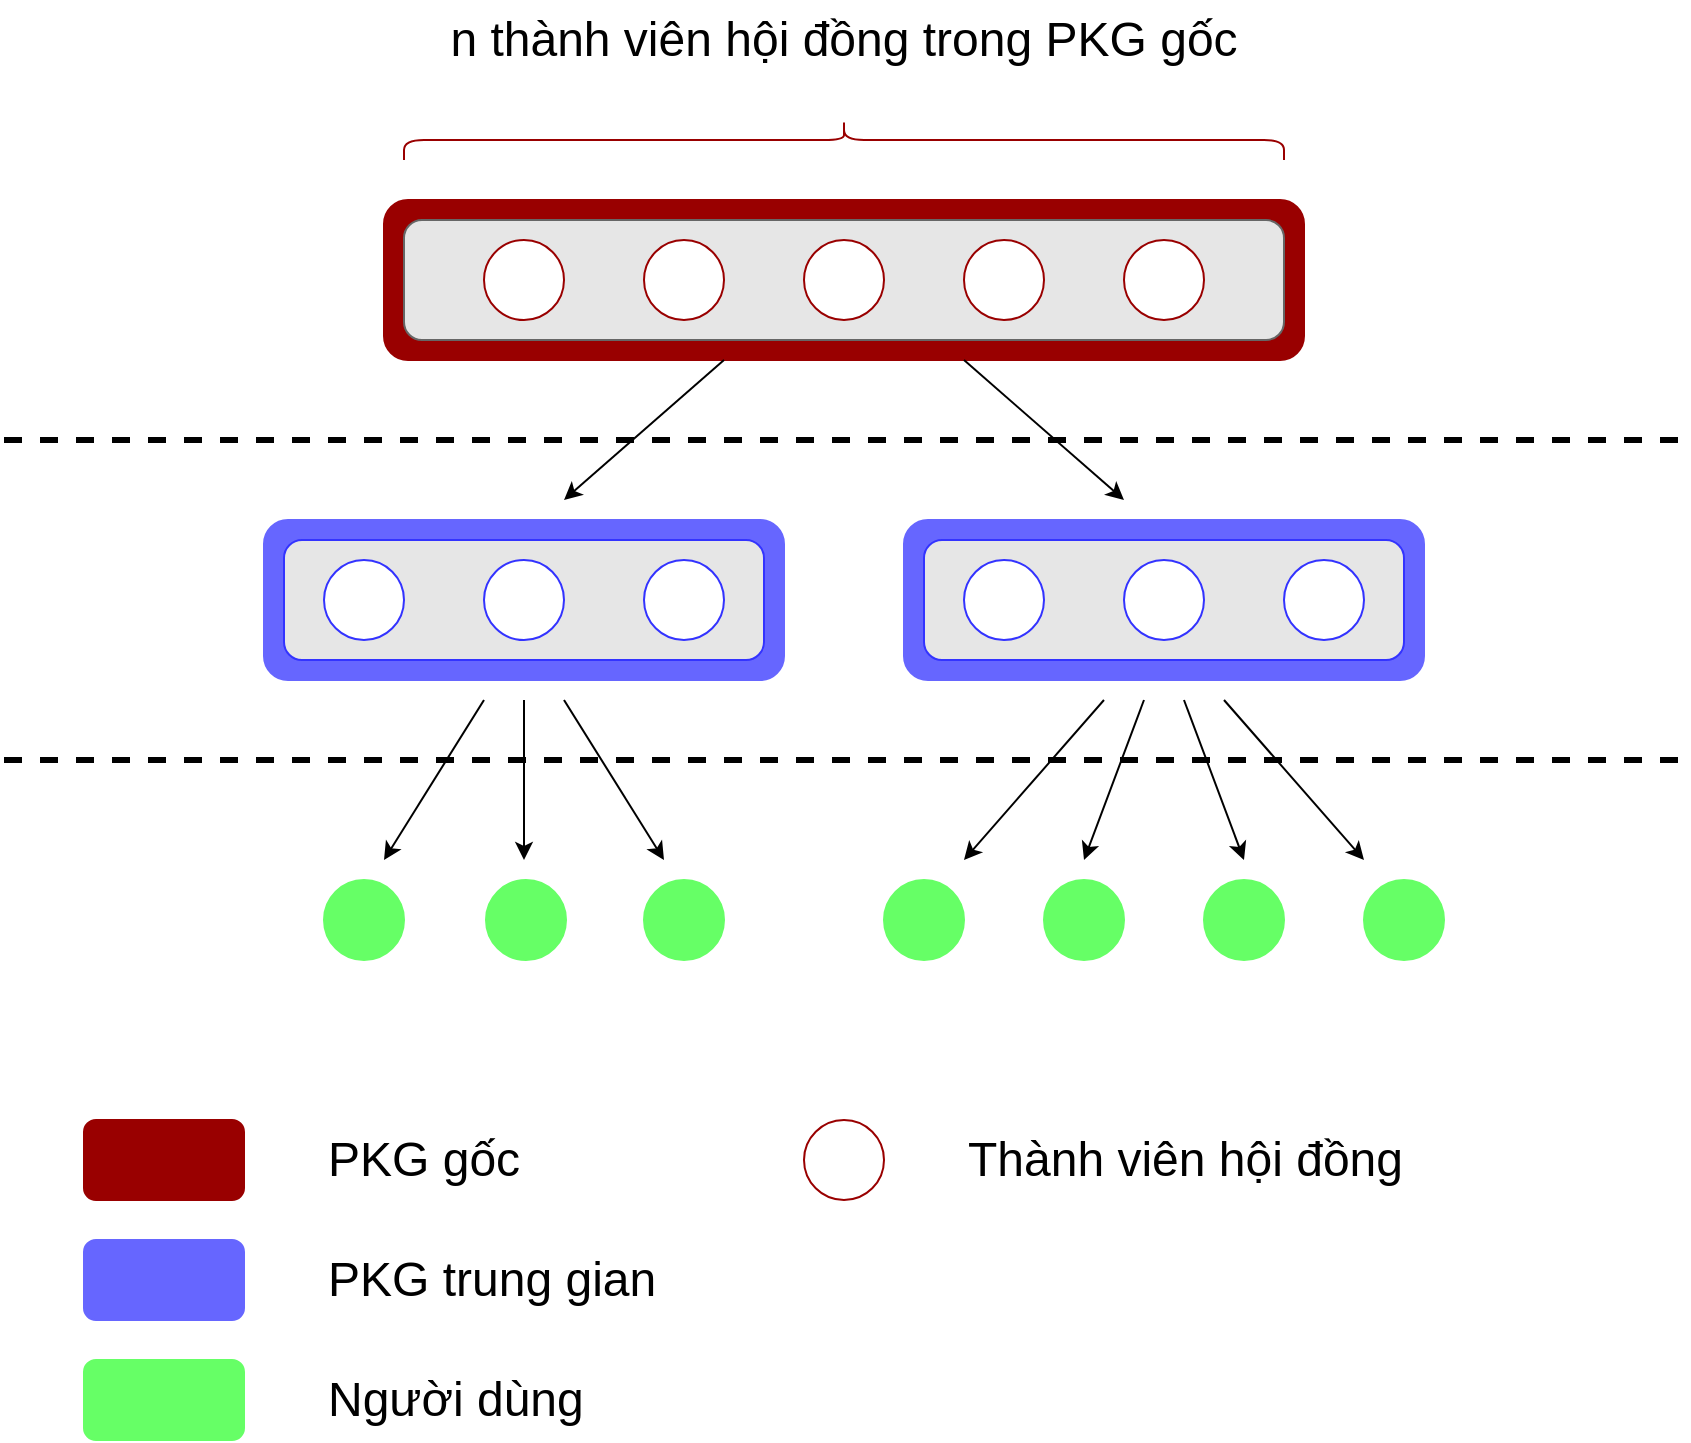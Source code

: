 <mxfile version="10.7.0"><diagram id="vFiF8j0RMszXJs4A3Tne" name="Page-1"><mxGraphModel dx="2248" dy="1881" grid="1" gridSize="10" guides="1" tooltips="1" connect="1" arrows="1" fold="1" page="1" pageScale="1" pageWidth="850" pageHeight="1100" math="0" shadow="0"><root><mxCell id="0"/><mxCell id="1" parent="0"/><mxCell id="126mmX4phOwm4yGbbH86-18" value="" style="rounded=1;whiteSpace=wrap;html=1;fillColor=#990000;strokeColor=#990000;fontColor=#333333;" parent="1" vertex="1"><mxGeometry x="190" y="60" width="460" height="80" as="geometry"/></mxCell><mxCell id="126mmX4phOwm4yGbbH86-12" value="" style="rounded=1;whiteSpace=wrap;html=1;fillColor=#6666FF;strokeColor=#6666FF;fontColor=#333333;" parent="1" vertex="1"><mxGeometry x="130" y="220" width="260" height="80" as="geometry"/></mxCell><mxCell id="126mmX4phOwm4yGbbH86-8" value="" style="rounded=1;whiteSpace=wrap;html=1;fillColor=#E6E6E6;strokeColor=#3333FF;fontColor=#333333;" parent="1" vertex="1"><mxGeometry x="140" y="230" width="240" height="60" as="geometry"/></mxCell><mxCell id="126mmX4phOwm4yGbbH86-1" value="" style="rounded=1;whiteSpace=wrap;html=1;fillColor=#E6E6E6;strokeColor=#666666;fontColor=#333333;" parent="1" vertex="1"><mxGeometry x="200" y="70" width="440" height="60" as="geometry"/></mxCell><mxCell id="K9Ebvd3u7xetknsDpgHP-2" value="" style="ellipse;whiteSpace=wrap;html=1;aspect=fixed;fillColor=#FFFFFF;strokeColor=#990000;" parent="1" vertex="1"><mxGeometry x="400" y="80" width="40" height="40" as="geometry"/></mxCell><mxCell id="K9Ebvd3u7xetknsDpgHP-3" value="" style="ellipse;whiteSpace=wrap;html=1;aspect=fixed;fillColor=#FFFFFF;strokeColor=#3333FF;" parent="1" vertex="1"><mxGeometry x="320" y="240" width="40" height="40" as="geometry"/></mxCell><mxCell id="K9Ebvd3u7xetknsDpgHP-4" value="" style="ellipse;whiteSpace=wrap;html=1;aspect=fixed;fillColor=#FFFFFF;strokeColor=#3333FF;" parent="1" vertex="1"><mxGeometry x="160" y="240" width="40" height="40" as="geometry"/></mxCell><mxCell id="K9Ebvd3u7xetknsDpgHP-7" value="" style="ellipse;whiteSpace=wrap;html=1;aspect=fixed;fillColor=#66FF66;strokeColor=#66FF66;" parent="1" vertex="1"><mxGeometry x="241" y="400" width="40" height="40" as="geometry"/></mxCell><mxCell id="K9Ebvd3u7xetknsDpgHP-8" value="" style="ellipse;whiteSpace=wrap;html=1;aspect=fixed;fillColor=#66FF66;strokeColor=#66FF66;" parent="1" vertex="1"><mxGeometry x="160" y="400" width="40" height="40" as="geometry"/></mxCell><mxCell id="K9Ebvd3u7xetknsDpgHP-9" value="" style="ellipse;whiteSpace=wrap;html=1;aspect=fixed;fillColor=#66FF66;strokeColor=#66FF66;" parent="1" vertex="1"><mxGeometry x="320" y="400" width="40" height="40" as="geometry"/></mxCell><mxCell id="K9Ebvd3u7xetknsDpgHP-11" value="" style="ellipse;whiteSpace=wrap;html=1;aspect=fixed;fillColor=#66FF66;strokeColor=#66FF66;" parent="1" vertex="1"><mxGeometry x="440" y="400" width="40" height="40" as="geometry"/></mxCell><mxCell id="K9Ebvd3u7xetknsDpgHP-12" value="" style="ellipse;whiteSpace=wrap;html=1;aspect=fixed;fillColor=#66FF66;strokeColor=#66FF66;" parent="1" vertex="1"><mxGeometry x="520" y="400" width="40" height="40" as="geometry"/></mxCell><mxCell id="K9Ebvd3u7xetknsDpgHP-13" value="" style="ellipse;whiteSpace=wrap;html=1;aspect=fixed;fillColor=#66FF66;strokeColor=#66FF66;" parent="1" vertex="1"><mxGeometry x="600" y="400" width="40" height="40" as="geometry"/></mxCell><mxCell id="K9Ebvd3u7xetknsDpgHP-14" value="" style="ellipse;whiteSpace=wrap;html=1;aspect=fixed;fillColor=#66FF66;strokeColor=#66FF66;" parent="1" vertex="1"><mxGeometry x="680" y="400" width="40" height="40" as="geometry"/></mxCell><mxCell id="K9Ebvd3u7xetknsDpgHP-17" value="" style="endArrow=classic;html=1;strokeWidth=1;" parent="1" edge="1"><mxGeometry width="50" height="50" relative="1" as="geometry"><mxPoint x="360" y="140" as="sourcePoint"/><mxPoint x="280" y="210" as="targetPoint"/></mxGeometry></mxCell><mxCell id="K9Ebvd3u7xetknsDpgHP-20" value="" style="endArrow=classic;html=1;strokeWidth=1;" parent="1" edge="1"><mxGeometry width="50" height="50" relative="1" as="geometry"><mxPoint x="480" y="140" as="sourcePoint"/><mxPoint x="560" y="210" as="targetPoint"/></mxGeometry></mxCell><mxCell id="K9Ebvd3u7xetknsDpgHP-21" value="" style="endArrow=classic;html=1;strokeWidth=1;" parent="1" edge="1"><mxGeometry width="50" height="50" relative="1" as="geometry"><mxPoint x="240" y="310" as="sourcePoint"/><mxPoint x="190" y="390" as="targetPoint"/></mxGeometry></mxCell><mxCell id="K9Ebvd3u7xetknsDpgHP-22" value="" style="endArrow=classic;html=1;strokeWidth=1;" parent="1" edge="1"><mxGeometry width="50" height="50" relative="1" as="geometry"><mxPoint x="280" y="310" as="sourcePoint"/><mxPoint x="330" y="390" as="targetPoint"/></mxGeometry></mxCell><mxCell id="K9Ebvd3u7xetknsDpgHP-24" value="" style="endArrow=classic;html=1;strokeWidth=1;" parent="1" edge="1"><mxGeometry width="50" height="50" relative="1" as="geometry"><mxPoint x="570" y="310" as="sourcePoint"/><mxPoint x="540" y="390" as="targetPoint"/></mxGeometry></mxCell><mxCell id="K9Ebvd3u7xetknsDpgHP-25" value="" style="endArrow=classic;html=1;strokeWidth=1;" parent="1" edge="1"><mxGeometry width="50" height="50" relative="1" as="geometry"><mxPoint x="590" y="310" as="sourcePoint"/><mxPoint x="620" y="390" as="targetPoint"/></mxGeometry></mxCell><mxCell id="K9Ebvd3u7xetknsDpgHP-28" value="" style="endArrow=classic;html=1;strokeWidth=1;" parent="1" edge="1"><mxGeometry width="50" height="50" relative="1" as="geometry"><mxPoint x="610" y="310" as="sourcePoint"/><mxPoint x="680" y="390" as="targetPoint"/></mxGeometry></mxCell><mxCell id="K9Ebvd3u7xetknsDpgHP-29" value="" style="endArrow=classic;html=1;strokeWidth=1;" parent="1" edge="1"><mxGeometry width="50" height="50" relative="1" as="geometry"><mxPoint x="550" y="310" as="sourcePoint"/><mxPoint x="480" y="390" as="targetPoint"/></mxGeometry></mxCell><mxCell id="K9Ebvd3u7xetknsDpgHP-30" value="" style="endArrow=classic;html=1;strokeWidth=1;" parent="1" edge="1"><mxGeometry width="50" height="50" relative="1" as="geometry"><mxPoint x="260" y="310" as="sourcePoint"/><mxPoint x="260" y="390" as="targetPoint"/></mxGeometry></mxCell><mxCell id="K9Ebvd3u7xetknsDpgHP-135" value="" style="endArrow=none;dashed=1;html=1;strokeWidth=3;" parent="1" edge="1"><mxGeometry width="50" height="50" relative="1" as="geometry"><mxPoint y="340" as="sourcePoint"/><mxPoint x="840" y="340" as="targetPoint"/></mxGeometry></mxCell><mxCell id="K9Ebvd3u7xetknsDpgHP-137" value="" style="endArrow=none;dashed=1;html=1;strokeWidth=3;" parent="1" edge="1"><mxGeometry width="50" height="50" relative="1" as="geometry"><mxPoint y="180" as="sourcePoint"/><mxPoint x="840" y="180" as="targetPoint"/></mxGeometry></mxCell><mxCell id="K9Ebvd3u7xetknsDpgHP-147" value="" style="rounded=1;whiteSpace=wrap;html=1;strokeColor=#990000;fillColor=#990000;fontFamily=Helvetica;fontSize=24;" parent="1" vertex="1"><mxGeometry x="40" y="520" width="80" height="40" as="geometry"/></mxCell><mxCell id="K9Ebvd3u7xetknsDpgHP-148" value="" style="rounded=1;whiteSpace=wrap;html=1;strokeColor=#6666FF;fillColor=#6666FF;fontFamily=Helvetica;fontSize=24;" parent="1" vertex="1"><mxGeometry x="40" y="580" width="80" height="40" as="geometry"/></mxCell><mxCell id="K9Ebvd3u7xetknsDpgHP-149" value="" style="rounded=1;whiteSpace=wrap;html=1;strokeColor=#66FF66;fillColor=#66FF66;fontFamily=Helvetica;fontSize=24;" parent="1" vertex="1"><mxGeometry x="40" y="640" width="80" height="40" as="geometry"/></mxCell><mxCell id="K9Ebvd3u7xetknsDpgHP-150" value="PKG gốc" style="text;html=1;strokeColor=none;fillColor=none;align=left;verticalAlign=middle;whiteSpace=wrap;rounded=0;fontFamily=Helvetica;fontSize=24;" parent="1" vertex="1"><mxGeometry x="160" y="520" width="200" height="40" as="geometry"/></mxCell><mxCell id="K9Ebvd3u7xetknsDpgHP-151" value="PKG trung gian" style="text;html=1;strokeColor=none;fillColor=none;align=left;verticalAlign=middle;whiteSpace=wrap;rounded=0;fontFamily=Helvetica;fontSize=24;" parent="1" vertex="1"><mxGeometry x="160" y="580" width="200" height="40" as="geometry"/></mxCell><mxCell id="K9Ebvd3u7xetknsDpgHP-152" value="Người dùng" style="text;html=1;strokeColor=none;fillColor=none;align=left;verticalAlign=middle;whiteSpace=wrap;rounded=0;fontFamily=Helvetica;fontSize=24;" parent="1" vertex="1"><mxGeometry x="160" y="640" width="200" height="40" as="geometry"/></mxCell><mxCell id="126mmX4phOwm4yGbbH86-2" value="" style="ellipse;whiteSpace=wrap;html=1;aspect=fixed;fillColor=#FFFFFF;strokeColor=#990000;" parent="1" vertex="1"><mxGeometry x="480" y="80" width="40" height="40" as="geometry"/></mxCell><mxCell id="126mmX4phOwm4yGbbH86-3" value="" style="ellipse;whiteSpace=wrap;html=1;aspect=fixed;fillColor=#FFFFFF;strokeColor=#990000;" parent="1" vertex="1"><mxGeometry x="560" y="80" width="40" height="40" as="geometry"/></mxCell><mxCell id="126mmX4phOwm4yGbbH86-4" value="" style="ellipse;whiteSpace=wrap;html=1;aspect=fixed;fillColor=#FFFFFF;strokeColor=#990000;" parent="1" vertex="1"><mxGeometry x="320" y="80" width="40" height="40" as="geometry"/></mxCell><mxCell id="126mmX4phOwm4yGbbH86-5" value="" style="ellipse;whiteSpace=wrap;html=1;aspect=fixed;fillColor=#FFFFFF;strokeColor=#990000;" parent="1" vertex="1"><mxGeometry x="240" y="80" width="40" height="40" as="geometry"/></mxCell><mxCell id="126mmX4phOwm4yGbbH86-6" value="" style="ellipse;whiteSpace=wrap;html=1;aspect=fixed;fillColor=#FFFFFF;strokeColor=#3333FF;" parent="1" vertex="1"><mxGeometry x="240" y="240" width="40" height="40" as="geometry"/></mxCell><mxCell id="126mmX4phOwm4yGbbH86-13" value="" style="rounded=1;whiteSpace=wrap;html=1;fillColor=#6666FF;strokeColor=#6666FF;fontColor=#333333;" parent="1" vertex="1"><mxGeometry x="450" y="220" width="260" height="80" as="geometry"/></mxCell><mxCell id="126mmX4phOwm4yGbbH86-14" value="" style="rounded=1;whiteSpace=wrap;html=1;fillColor=#E6E6E6;strokeColor=#3333FF;fontColor=#333333;" parent="1" vertex="1"><mxGeometry x="460" y="230" width="240" height="60" as="geometry"/></mxCell><mxCell id="126mmX4phOwm4yGbbH86-15" value="" style="ellipse;whiteSpace=wrap;html=1;aspect=fixed;fillColor=#FFFFFF;strokeColor=#3333FF;" parent="1" vertex="1"><mxGeometry x="640" y="240" width="40" height="40" as="geometry"/></mxCell><mxCell id="126mmX4phOwm4yGbbH86-16" value="" style="ellipse;whiteSpace=wrap;html=1;aspect=fixed;fillColor=#FFFFFF;strokeColor=#3333FF;" parent="1" vertex="1"><mxGeometry x="480" y="240" width="40" height="40" as="geometry"/></mxCell><mxCell id="126mmX4phOwm4yGbbH86-17" value="" style="ellipse;whiteSpace=wrap;html=1;aspect=fixed;fillColor=#FFFFFF;strokeColor=#3333FF;" parent="1" vertex="1"><mxGeometry x="560" y="240" width="40" height="40" as="geometry"/></mxCell><mxCell id="126mmX4phOwm4yGbbH86-19" value="" style="ellipse;whiteSpace=wrap;html=1;aspect=fixed;fillColor=#FFFFFF;strokeColor=#990000;" parent="1" vertex="1"><mxGeometry x="400" y="520" width="40" height="40" as="geometry"/></mxCell><mxCell id="126mmX4phOwm4yGbbH86-20" value="Thành viên hội đồng" style="text;html=1;strokeColor=none;fillColor=none;align=left;verticalAlign=middle;whiteSpace=wrap;rounded=0;fontFamily=Helvetica;fontSize=24;" parent="1" vertex="1"><mxGeometry x="480" y="520" width="240" height="40" as="geometry"/></mxCell><mxCell id="126mmX4phOwm4yGbbH86-21" value="" style="shape=curlyBracket;whiteSpace=wrap;html=1;rounded=1;strokeColor=#990000;fillColor=#990000;direction=south;" parent="1" vertex="1"><mxGeometry x="200" y="20" width="440" height="20" as="geometry"/></mxCell><mxCell id="126mmX4phOwm4yGbbH86-22" value="n thành viên hội đồng trong PKG gốc" style="text;html=1;strokeColor=none;fillColor=none;align=center;verticalAlign=middle;whiteSpace=wrap;rounded=0;fontSize=24;fontStyle=0" parent="1" vertex="1"><mxGeometry x="200" y="-40" width="440" height="40" as="geometry"/></mxCell></root></mxGraphModel></diagram></mxfile>